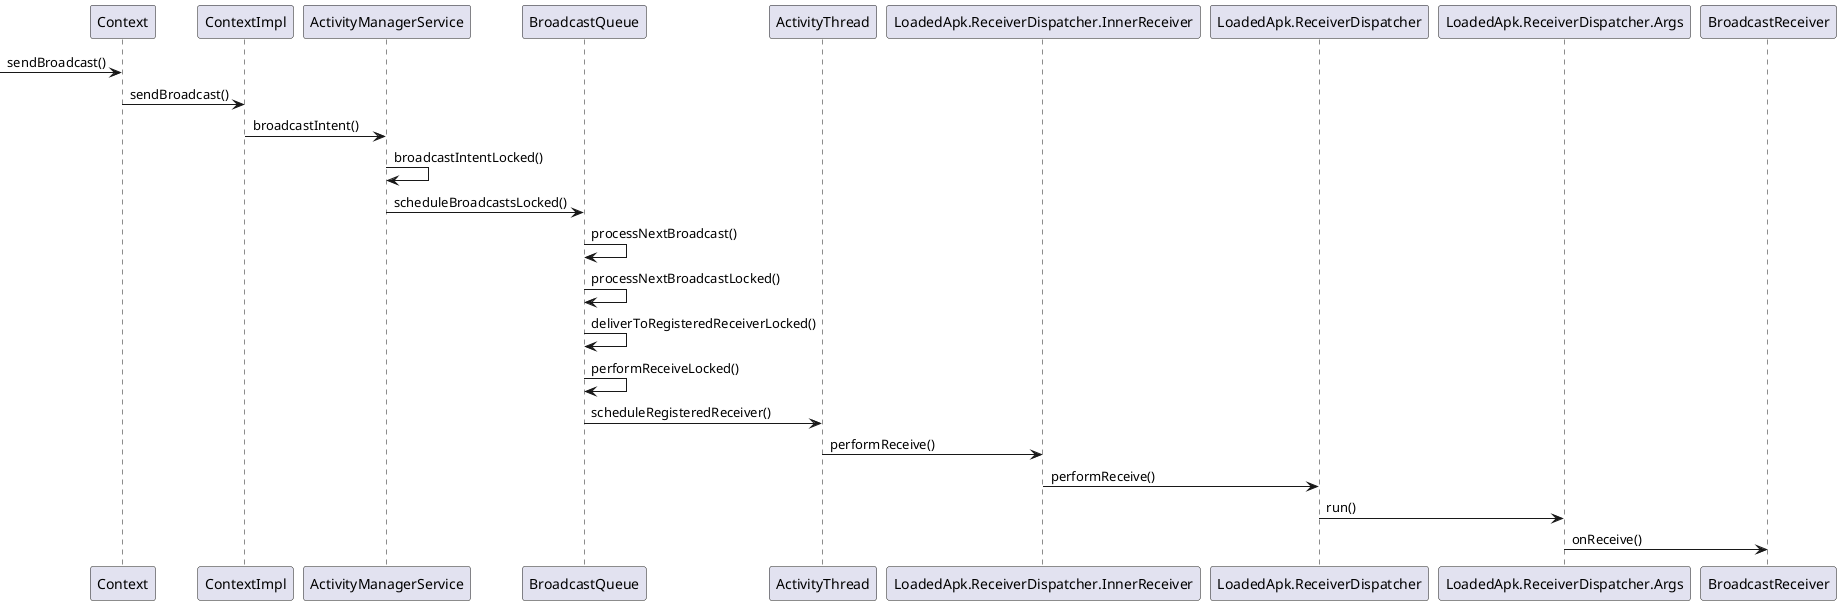 @startuml
-> Context: sendBroadcast()
Context -> ContextImpl: sendBroadcast()
ContextImpl -> ActivityManagerService: broadcastIntent()
ActivityManagerService -> ActivityManagerService: broadcastIntentLocked()
ActivityManagerService -> BroadcastQueue: scheduleBroadcastsLocked()
BroadcastQueue -> BroadcastQueue: processNextBroadcast()
BroadcastQueue -> BroadcastQueue: processNextBroadcastLocked()
BroadcastQueue -> BroadcastQueue: deliverToRegisteredReceiverLocked()
BroadcastQueue -> BroadcastQueue: performReceiveLocked()
BroadcastQueue -> ActivityThread: scheduleRegisteredReceiver()
ActivityThread -> LoadedApk.ReceiverDispatcher.InnerReceiver: performReceive()
LoadedApk.ReceiverDispatcher.InnerReceiver -> LoadedApk.ReceiverDispatcher: performReceive()
LoadedApk.ReceiverDispatcher -> LoadedApk.ReceiverDispatcher.Args: run()
LoadedApk.ReceiverDispatcher.Args -> BroadcastReceiver: onReceive()


@enduml